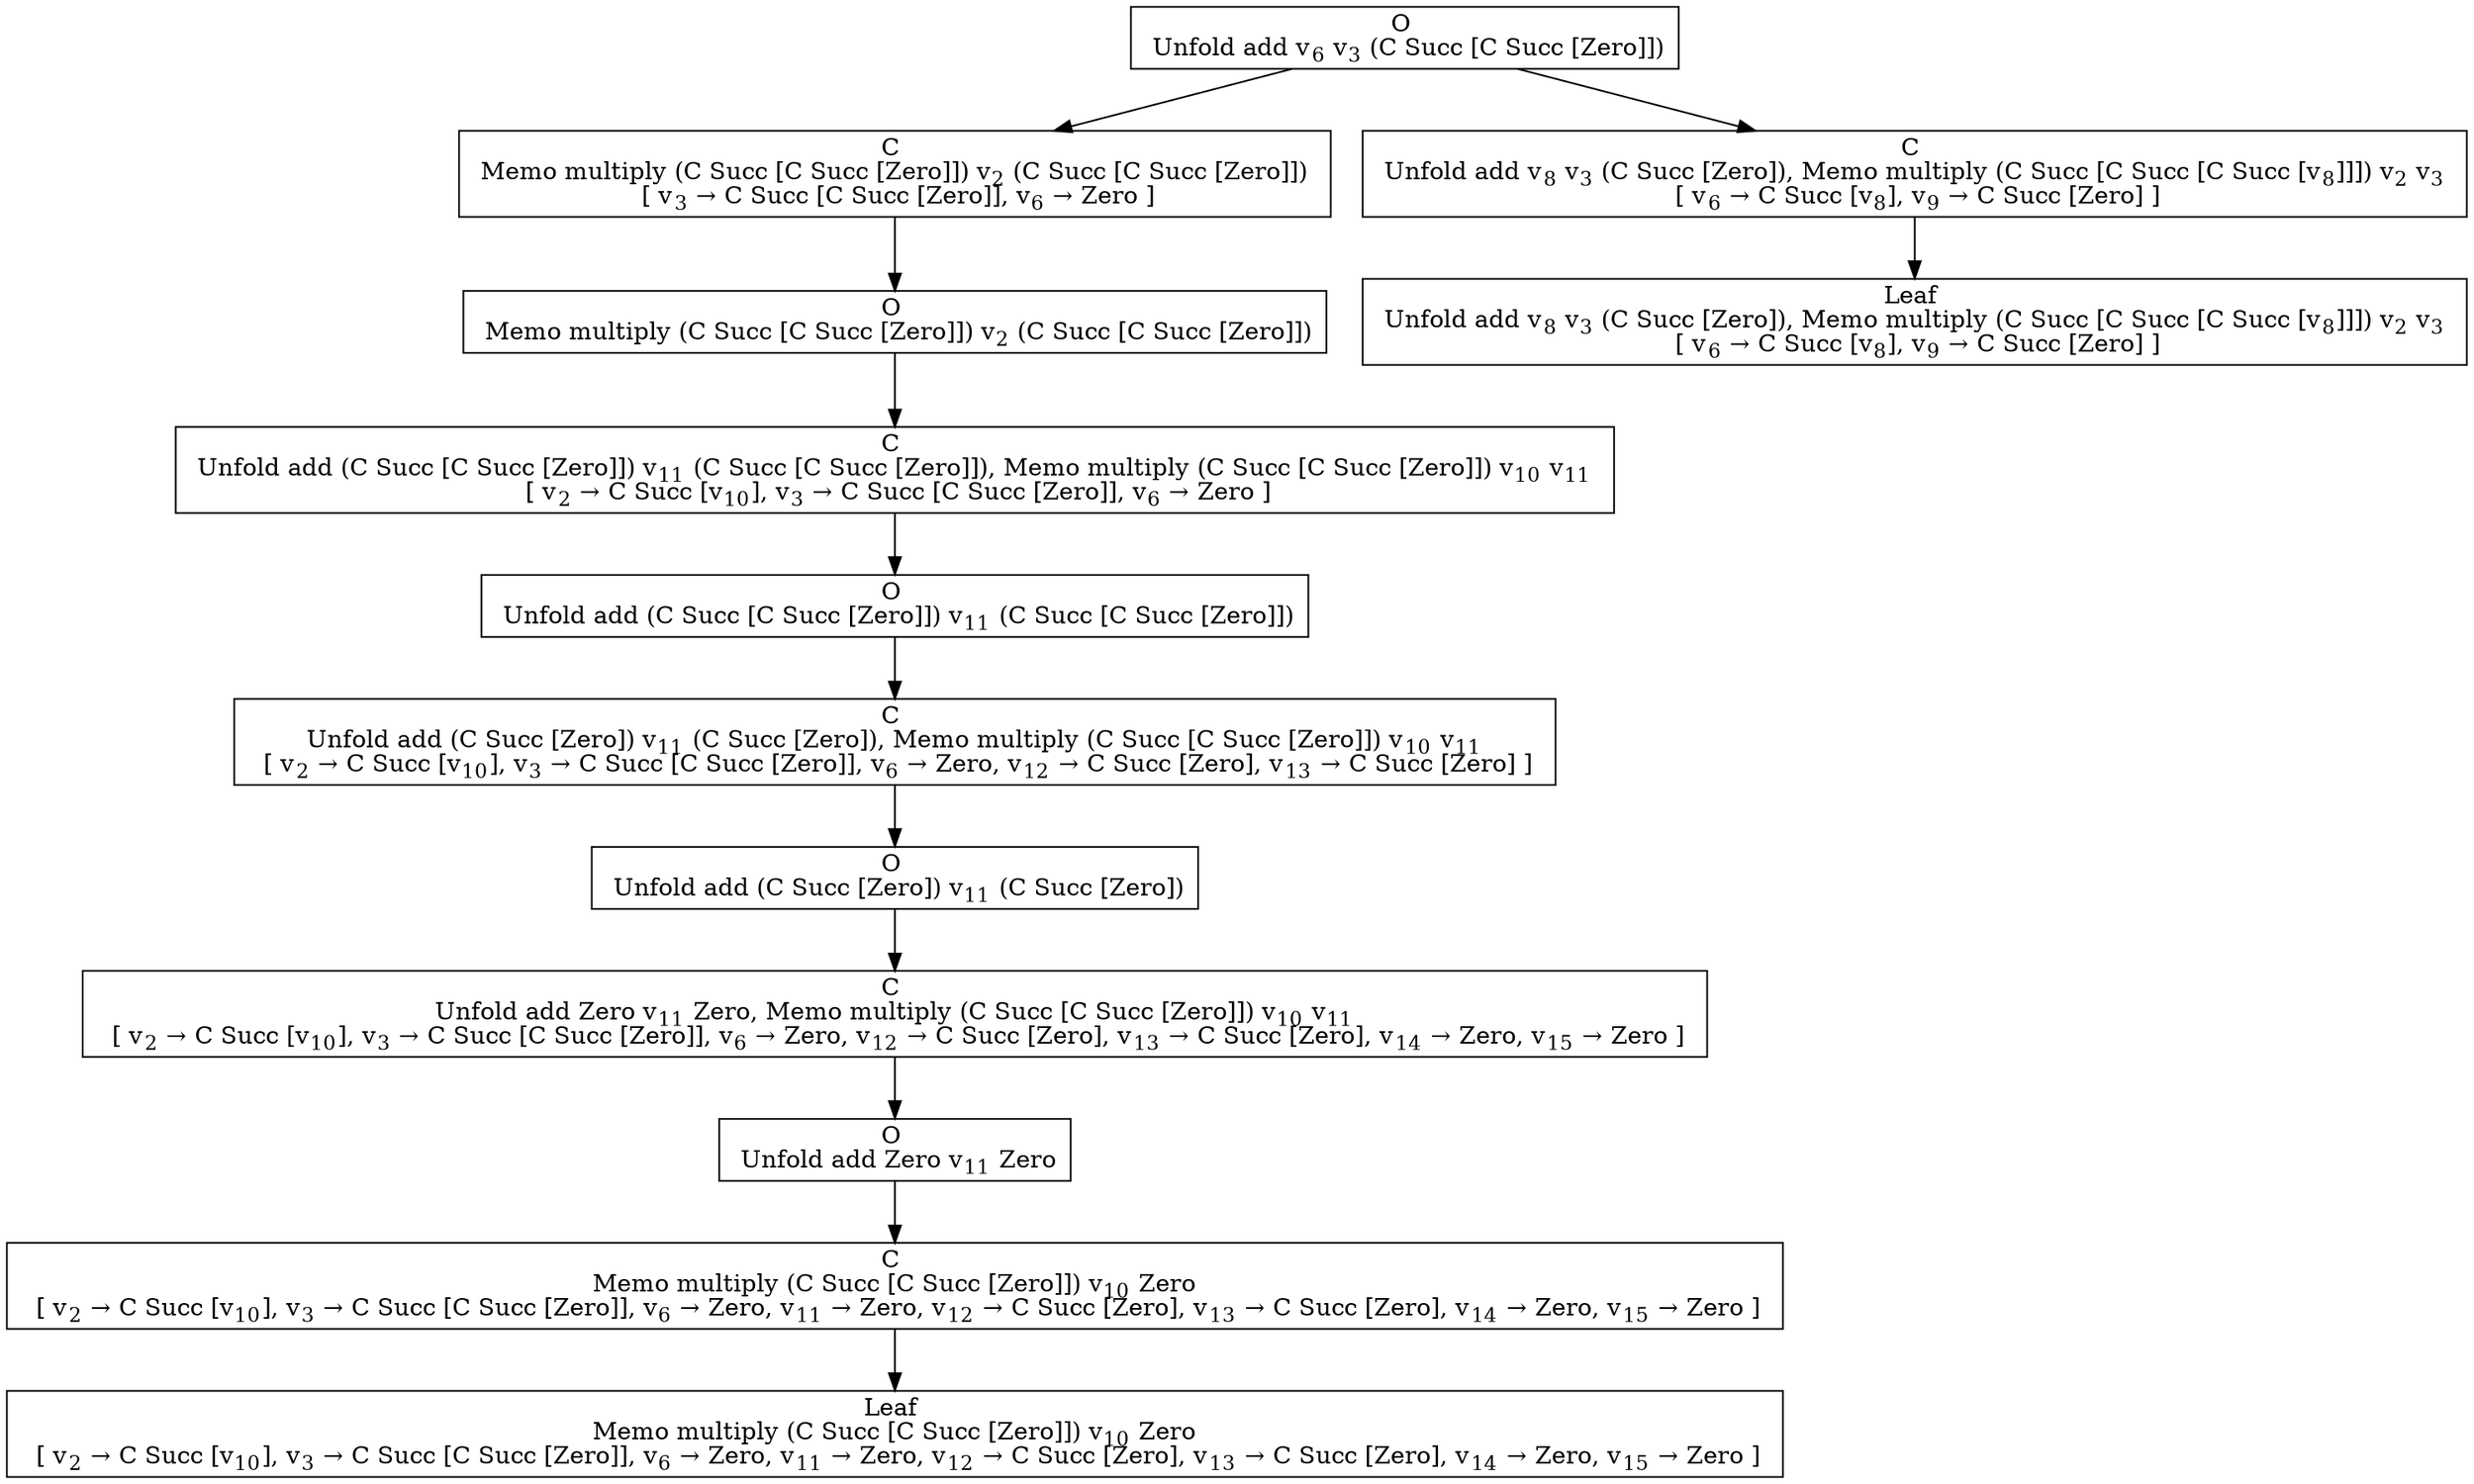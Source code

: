 digraph {
    graph [rankdir=TB
          ,bgcolor=transparent];
    node [shape=box
         ,fillcolor=white
         ,style=filled];
    0 [label=<O <BR/> Unfold add v<SUB>6</SUB> v<SUB>3</SUB> (C Succ [C Succ [Zero]])>];
    1 [label=<C <BR/> Memo multiply (C Succ [C Succ [Zero]]) v<SUB>2</SUB> (C Succ [C Succ [Zero]]) <BR/>  [ v<SUB>3</SUB> &rarr; C Succ [C Succ [Zero]], v<SUB>6</SUB> &rarr; Zero ] >];
    2 [label=<C <BR/> Unfold add v<SUB>8</SUB> v<SUB>3</SUB> (C Succ [Zero]), Memo multiply (C Succ [C Succ [C Succ [v<SUB>8</SUB>]]]) v<SUB>2</SUB> v<SUB>3</SUB> <BR/>  [ v<SUB>6</SUB> &rarr; C Succ [v<SUB>8</SUB>], v<SUB>9</SUB> &rarr; C Succ [Zero] ] >];
    3 [label=<O <BR/> Memo multiply (C Succ [C Succ [Zero]]) v<SUB>2</SUB> (C Succ [C Succ [Zero]])>];
    4 [label=<C <BR/> Unfold add (C Succ [C Succ [Zero]]) v<SUB>11</SUB> (C Succ [C Succ [Zero]]), Memo multiply (C Succ [C Succ [Zero]]) v<SUB>10</SUB> v<SUB>11</SUB> <BR/>  [ v<SUB>2</SUB> &rarr; C Succ [v<SUB>10</SUB>], v<SUB>3</SUB> &rarr; C Succ [C Succ [Zero]], v<SUB>6</SUB> &rarr; Zero ] >];
    5 [label=<O <BR/> Unfold add (C Succ [C Succ [Zero]]) v<SUB>11</SUB> (C Succ [C Succ [Zero]])>];
    6 [label=<C <BR/> Unfold add (C Succ [Zero]) v<SUB>11</SUB> (C Succ [Zero]), Memo multiply (C Succ [C Succ [Zero]]) v<SUB>10</SUB> v<SUB>11</SUB> <BR/>  [ v<SUB>2</SUB> &rarr; C Succ [v<SUB>10</SUB>], v<SUB>3</SUB> &rarr; C Succ [C Succ [Zero]], v<SUB>6</SUB> &rarr; Zero, v<SUB>12</SUB> &rarr; C Succ [Zero], v<SUB>13</SUB> &rarr; C Succ [Zero] ] >];
    7 [label=<O <BR/> Unfold add (C Succ [Zero]) v<SUB>11</SUB> (C Succ [Zero])>];
    8 [label=<C <BR/> Unfold add Zero v<SUB>11</SUB> Zero, Memo multiply (C Succ [C Succ [Zero]]) v<SUB>10</SUB> v<SUB>11</SUB> <BR/>  [ v<SUB>2</SUB> &rarr; C Succ [v<SUB>10</SUB>], v<SUB>3</SUB> &rarr; C Succ [C Succ [Zero]], v<SUB>6</SUB> &rarr; Zero, v<SUB>12</SUB> &rarr; C Succ [Zero], v<SUB>13</SUB> &rarr; C Succ [Zero], v<SUB>14</SUB> &rarr; Zero, v<SUB>15</SUB> &rarr; Zero ] >];
    9 [label=<O <BR/> Unfold add Zero v<SUB>11</SUB> Zero>];
    10 [label=<C <BR/> Memo multiply (C Succ [C Succ [Zero]]) v<SUB>10</SUB> Zero <BR/>  [ v<SUB>2</SUB> &rarr; C Succ [v<SUB>10</SUB>], v<SUB>3</SUB> &rarr; C Succ [C Succ [Zero]], v<SUB>6</SUB> &rarr; Zero, v<SUB>11</SUB> &rarr; Zero, v<SUB>12</SUB> &rarr; C Succ [Zero], v<SUB>13</SUB> &rarr; C Succ [Zero], v<SUB>14</SUB> &rarr; Zero, v<SUB>15</SUB> &rarr; Zero ] >];
    11 [label=<Leaf <BR/> Memo multiply (C Succ [C Succ [Zero]]) v<SUB>10</SUB> Zero <BR/>  [ v<SUB>2</SUB> &rarr; C Succ [v<SUB>10</SUB>], v<SUB>3</SUB> &rarr; C Succ [C Succ [Zero]], v<SUB>6</SUB> &rarr; Zero, v<SUB>11</SUB> &rarr; Zero, v<SUB>12</SUB> &rarr; C Succ [Zero], v<SUB>13</SUB> &rarr; C Succ [Zero], v<SUB>14</SUB> &rarr; Zero, v<SUB>15</SUB> &rarr; Zero ] >];
    12 [label=<Leaf <BR/> Unfold add v<SUB>8</SUB> v<SUB>3</SUB> (C Succ [Zero]), Memo multiply (C Succ [C Succ [C Succ [v<SUB>8</SUB>]]]) v<SUB>2</SUB> v<SUB>3</SUB> <BR/>  [ v<SUB>6</SUB> &rarr; C Succ [v<SUB>8</SUB>], v<SUB>9</SUB> &rarr; C Succ [Zero] ] >];
    0 -> 1 [label=""];
    0 -> 2 [label=""];
    1 -> 3 [label=""];
    2 -> 12 [label=""];
    3 -> 4 [label=""];
    4 -> 5 [label=""];
    5 -> 6 [label=""];
    6 -> 7 [label=""];
    7 -> 8 [label=""];
    8 -> 9 [label=""];
    9 -> 10 [label=""];
    10 -> 11 [label=""];
}